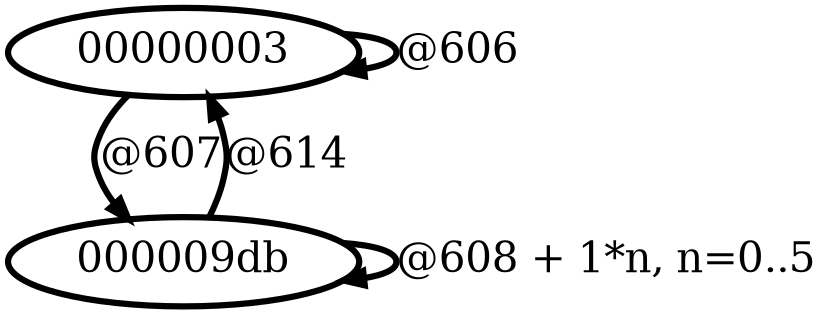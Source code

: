 digraph G {
        node [style=rounded, penwidth=3, fontsize=20, shape=oval];
        "00000003" -> "00000003" [label="@606", color=black,arrowsize=1,style=bold,penwidth=3,fontsize=20];
"00000003" -> "000009db" [label="@607", color=black,arrowsize=1,style=bold,penwidth=3,fontsize=20];
"000009db" -> "000009db" [label="@608 + 1*n, n=0..5", color=black,arrowsize=1,style=bold,penwidth=3,fontsize=20];
"000009db" -> "00000003" [label="@614", color=black,arrowsize=1,style=bold,penwidth=3,fontsize=20];
}

